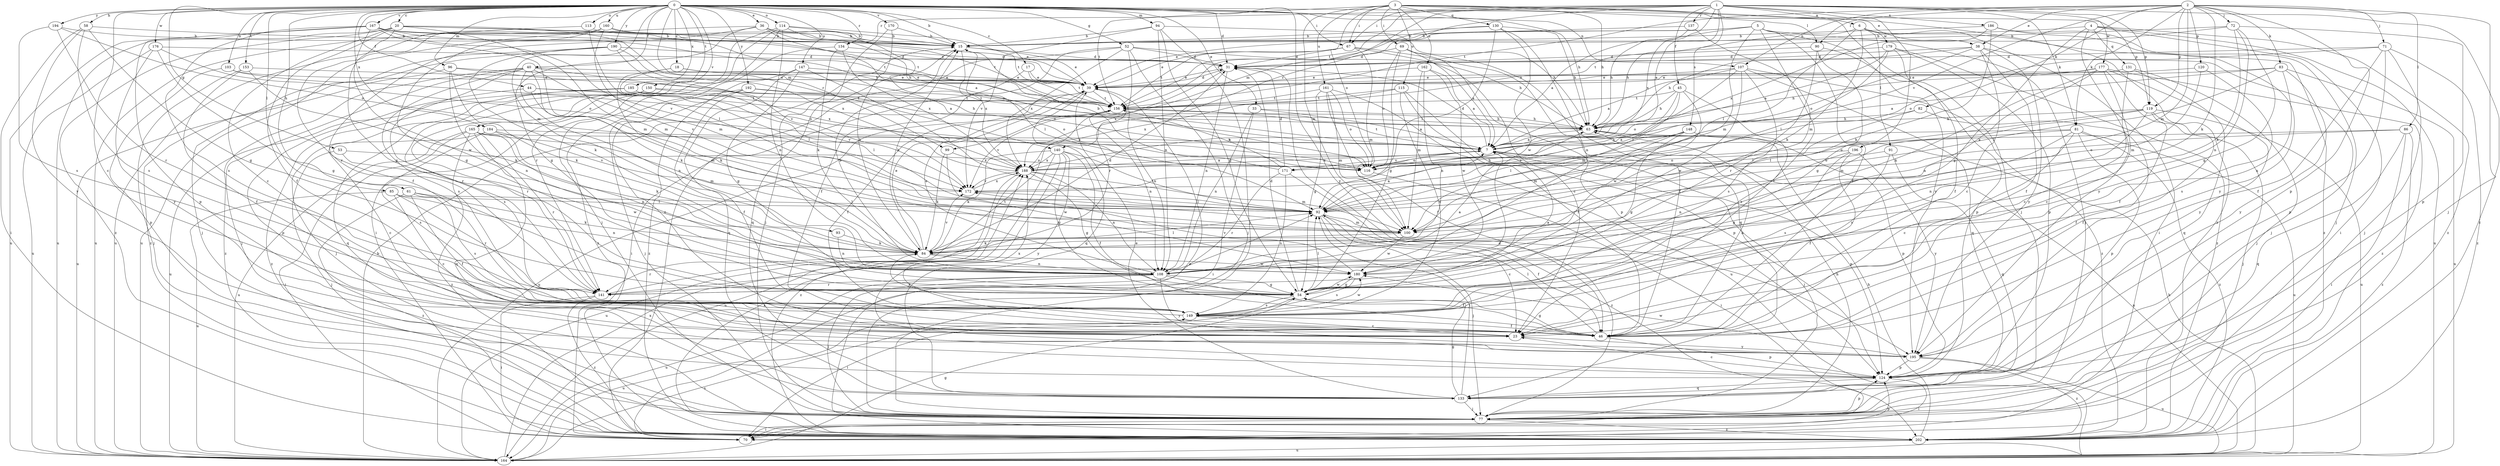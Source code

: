 strict digraph  {
0;
1;
2;
3;
4;
5;
6;
7;
15;
17;
18;
20;
23;
31;
33;
36;
38;
39;
40;
44;
45;
46;
52;
53;
54;
58;
61;
63;
67;
69;
70;
71;
72;
77;
81;
82;
83;
84;
85;
86;
90;
91;
92;
93;
94;
96;
99;
100;
103;
107;
108;
113;
114;
115;
116;
119;
120;
124;
130;
131;
133;
134;
137;
140;
141;
147;
148;
149;
150;
153;
156;
160;
161;
162;
164;
165;
167;
170;
171;
172;
176;
177;
179;
180;
184;
185;
186;
188;
190;
192;
194;
195;
196;
202;
0 -> 15  [label=b];
0 -> 17  [label=c];
0 -> 18  [label=c];
0 -> 20  [label=c];
0 -> 23  [label=c];
0 -> 31  [label=d];
0 -> 33  [label=e];
0 -> 36  [label=e];
0 -> 40  [label=f];
0 -> 44  [label=f];
0 -> 52  [label=g];
0 -> 53  [label=g];
0 -> 58  [label=h];
0 -> 61  [label=h];
0 -> 63  [label=h];
0 -> 67  [label=i];
0 -> 85  [label=l];
0 -> 93  [label=m];
0 -> 94  [label=m];
0 -> 96  [label=m];
0 -> 99  [label=m];
0 -> 103  [label=n];
0 -> 107  [label=n];
0 -> 113  [label=o];
0 -> 114  [label=o];
0 -> 119  [label=p];
0 -> 134  [label=r];
0 -> 147  [label=s];
0 -> 150  [label=t];
0 -> 153  [label=t];
0 -> 160  [label=u];
0 -> 165  [label=v];
0 -> 167  [label=v];
0 -> 170  [label=v];
0 -> 176  [label=w];
0 -> 184  [label=x];
0 -> 185  [label=x];
0 -> 190  [label=y];
0 -> 192  [label=y];
0 -> 194  [label=y];
0 -> 195  [label=y];
1 -> 6  [label=a];
1 -> 7  [label=a];
1 -> 45  [label=f];
1 -> 67  [label=i];
1 -> 81  [label=k];
1 -> 99  [label=m];
1 -> 119  [label=p];
1 -> 134  [label=r];
1 -> 137  [label=r];
1 -> 140  [label=r];
1 -> 148  [label=s];
1 -> 156  [label=t];
1 -> 177  [label=w];
1 -> 186  [label=x];
1 -> 188  [label=x];
1 -> 196  [label=z];
1 -> 202  [label=z];
2 -> 38  [label=e];
2 -> 71  [label=j];
2 -> 72  [label=j];
2 -> 77  [label=j];
2 -> 81  [label=k];
2 -> 82  [label=k];
2 -> 83  [label=k];
2 -> 84  [label=k];
2 -> 86  [label=l];
2 -> 90  [label=l];
2 -> 100  [label=m];
2 -> 107  [label=n];
2 -> 119  [label=p];
2 -> 120  [label=p];
2 -> 124  [label=p];
2 -> 156  [label=t];
2 -> 171  [label=v];
3 -> 38  [label=e];
3 -> 63  [label=h];
3 -> 67  [label=i];
3 -> 69  [label=i];
3 -> 77  [label=j];
3 -> 90  [label=l];
3 -> 100  [label=m];
3 -> 115  [label=o];
3 -> 116  [label=o];
3 -> 130  [label=q];
3 -> 156  [label=t];
3 -> 161  [label=u];
3 -> 162  [label=u];
3 -> 202  [label=z];
4 -> 15  [label=b];
4 -> 54  [label=g];
4 -> 70  [label=i];
4 -> 131  [label=q];
4 -> 164  [label=u];
4 -> 195  [label=y];
4 -> 202  [label=z];
5 -> 7  [label=a];
5 -> 15  [label=b];
5 -> 23  [label=c];
5 -> 39  [label=e];
5 -> 46  [label=f];
5 -> 77  [label=j];
5 -> 100  [label=m];
5 -> 195  [label=y];
6 -> 63  [label=h];
6 -> 70  [label=i];
6 -> 84  [label=k];
6 -> 91  [label=l];
6 -> 92  [label=l];
6 -> 179  [label=w];
6 -> 202  [label=z];
7 -> 31  [label=d];
7 -> 77  [label=j];
7 -> 116  [label=o];
7 -> 124  [label=p];
7 -> 156  [label=t];
7 -> 164  [label=u];
7 -> 171  [label=v];
7 -> 188  [label=x];
15 -> 31  [label=d];
15 -> 39  [label=e];
15 -> 92  [label=l];
15 -> 133  [label=q];
15 -> 188  [label=x];
17 -> 39  [label=e];
17 -> 70  [label=i];
17 -> 156  [label=t];
18 -> 7  [label=a];
18 -> 39  [label=e];
18 -> 84  [label=k];
18 -> 92  [label=l];
20 -> 15  [label=b];
20 -> 23  [label=c];
20 -> 39  [label=e];
20 -> 46  [label=f];
20 -> 54  [label=g];
20 -> 100  [label=m];
20 -> 140  [label=r];
20 -> 164  [label=u];
20 -> 202  [label=z];
23 -> 188  [label=x];
23 -> 195  [label=y];
31 -> 39  [label=e];
31 -> 108  [label=n];
31 -> 188  [label=x];
33 -> 7  [label=a];
33 -> 63  [label=h];
33 -> 70  [label=i];
33 -> 108  [label=n];
36 -> 7  [label=a];
36 -> 15  [label=b];
36 -> 46  [label=f];
36 -> 54  [label=g];
36 -> 63  [label=h];
36 -> 156  [label=t];
36 -> 164  [label=u];
38 -> 23  [label=c];
38 -> 31  [label=d];
38 -> 46  [label=f];
38 -> 63  [label=h];
38 -> 77  [label=j];
38 -> 116  [label=o];
38 -> 195  [label=y];
39 -> 31  [label=d];
39 -> 46  [label=f];
39 -> 108  [label=n];
39 -> 133  [label=q];
39 -> 156  [label=t];
40 -> 39  [label=e];
40 -> 77  [label=j];
40 -> 84  [label=k];
40 -> 108  [label=n];
40 -> 141  [label=r];
40 -> 149  [label=s];
40 -> 172  [label=v];
40 -> 188  [label=x];
40 -> 202  [label=z];
44 -> 100  [label=m];
44 -> 116  [label=o];
44 -> 124  [label=p];
44 -> 156  [label=t];
45 -> 63  [label=h];
45 -> 100  [label=m];
45 -> 116  [label=o];
45 -> 149  [label=s];
45 -> 156  [label=t];
45 -> 180  [label=w];
46 -> 54  [label=g];
46 -> 63  [label=h];
46 -> 92  [label=l];
46 -> 124  [label=p];
52 -> 31  [label=d];
52 -> 46  [label=f];
52 -> 63  [label=h];
52 -> 70  [label=i];
52 -> 77  [label=j];
52 -> 141  [label=r];
52 -> 188  [label=x];
53 -> 77  [label=j];
53 -> 116  [label=o];
53 -> 180  [label=w];
54 -> 7  [label=a];
54 -> 31  [label=d];
54 -> 70  [label=i];
54 -> 92  [label=l];
54 -> 149  [label=s];
54 -> 180  [label=w];
58 -> 15  [label=b];
58 -> 54  [label=g];
58 -> 70  [label=i];
58 -> 149  [label=s];
58 -> 195  [label=y];
61 -> 46  [label=f];
61 -> 84  [label=k];
61 -> 92  [label=l];
61 -> 149  [label=s];
61 -> 202  [label=z];
63 -> 7  [label=a];
67 -> 23  [label=c];
67 -> 31  [label=d];
67 -> 39  [label=e];
67 -> 46  [label=f];
67 -> 100  [label=m];
67 -> 156  [label=t];
69 -> 7  [label=a];
69 -> 31  [label=d];
69 -> 54  [label=g];
69 -> 116  [label=o];
69 -> 124  [label=p];
69 -> 133  [label=q];
70 -> 124  [label=p];
71 -> 31  [label=d];
71 -> 46  [label=f];
71 -> 77  [label=j];
71 -> 116  [label=o];
71 -> 124  [label=p];
71 -> 202  [label=z];
72 -> 15  [label=b];
72 -> 54  [label=g];
72 -> 84  [label=k];
72 -> 108  [label=n];
72 -> 124  [label=p];
72 -> 156  [label=t];
77 -> 31  [label=d];
77 -> 63  [label=h];
77 -> 70  [label=i];
77 -> 124  [label=p];
77 -> 202  [label=z];
81 -> 7  [label=a];
81 -> 23  [label=c];
81 -> 116  [label=o];
81 -> 124  [label=p];
81 -> 149  [label=s];
81 -> 164  [label=u];
81 -> 202  [label=z];
82 -> 46  [label=f];
82 -> 63  [label=h];
82 -> 92  [label=l];
83 -> 7  [label=a];
83 -> 39  [label=e];
83 -> 92  [label=l];
83 -> 108  [label=n];
83 -> 164  [label=u];
83 -> 195  [label=y];
84 -> 15  [label=b];
84 -> 31  [label=d];
84 -> 39  [label=e];
84 -> 92  [label=l];
84 -> 108  [label=n];
84 -> 141  [label=r];
84 -> 172  [label=v];
84 -> 180  [label=w];
85 -> 23  [label=c];
85 -> 92  [label=l];
85 -> 108  [label=n];
85 -> 141  [label=r];
85 -> 164  [label=u];
86 -> 7  [label=a];
86 -> 70  [label=i];
86 -> 116  [label=o];
86 -> 133  [label=q];
86 -> 202  [label=z];
90 -> 31  [label=d];
90 -> 54  [label=g];
90 -> 124  [label=p];
90 -> 141  [label=r];
91 -> 116  [label=o];
91 -> 133  [label=q];
91 -> 149  [label=s];
92 -> 7  [label=a];
92 -> 23  [label=c];
92 -> 46  [label=f];
92 -> 77  [label=j];
92 -> 100  [label=m];
93 -> 84  [label=k];
93 -> 108  [label=n];
94 -> 15  [label=b];
94 -> 54  [label=g];
94 -> 63  [label=h];
94 -> 77  [label=j];
94 -> 108  [label=n];
94 -> 172  [label=v];
96 -> 39  [label=e];
96 -> 84  [label=k];
96 -> 108  [label=n];
96 -> 116  [label=o];
96 -> 164  [label=u];
99 -> 84  [label=k];
99 -> 180  [label=w];
99 -> 188  [label=x];
100 -> 84  [label=k];
100 -> 180  [label=w];
103 -> 39  [label=e];
103 -> 116  [label=o];
103 -> 124  [label=p];
107 -> 7  [label=a];
107 -> 39  [label=e];
107 -> 92  [label=l];
107 -> 133  [label=q];
107 -> 149  [label=s];
107 -> 180  [label=w];
107 -> 202  [label=z];
108 -> 7  [label=a];
108 -> 15  [label=b];
108 -> 39  [label=e];
108 -> 46  [label=f];
108 -> 54  [label=g];
108 -> 77  [label=j];
108 -> 92  [label=l];
108 -> 141  [label=r];
108 -> 164  [label=u];
108 -> 195  [label=y];
113 -> 15  [label=b];
113 -> 92  [label=l];
113 -> 164  [label=u];
114 -> 15  [label=b];
114 -> 70  [label=i];
114 -> 77  [label=j];
114 -> 108  [label=n];
114 -> 116  [label=o];
114 -> 141  [label=r];
114 -> 156  [label=t];
115 -> 46  [label=f];
115 -> 124  [label=p];
115 -> 149  [label=s];
115 -> 156  [label=t];
115 -> 188  [label=x];
116 -> 70  [label=i];
119 -> 46  [label=f];
119 -> 63  [label=h];
119 -> 77  [label=j];
119 -> 92  [label=l];
119 -> 100  [label=m];
119 -> 108  [label=n];
119 -> 164  [label=u];
120 -> 39  [label=e];
120 -> 100  [label=m];
120 -> 149  [label=s];
124 -> 23  [label=c];
124 -> 70  [label=i];
124 -> 133  [label=q];
130 -> 15  [label=b];
130 -> 63  [label=h];
130 -> 92  [label=l];
130 -> 108  [label=n];
130 -> 156  [label=t];
130 -> 180  [label=w];
131 -> 23  [label=c];
131 -> 39  [label=e];
131 -> 77  [label=j];
131 -> 133  [label=q];
133 -> 39  [label=e];
133 -> 54  [label=g];
133 -> 77  [label=j];
133 -> 92  [label=l];
134 -> 31  [label=d];
134 -> 84  [label=k];
134 -> 188  [label=x];
134 -> 202  [label=z];
137 -> 15  [label=b];
137 -> 63  [label=h];
137 -> 100  [label=m];
140 -> 46  [label=f];
140 -> 54  [label=g];
140 -> 84  [label=k];
140 -> 92  [label=l];
140 -> 164  [label=u];
140 -> 188  [label=x];
140 -> 195  [label=y];
140 -> 202  [label=z];
141 -> 70  [label=i];
141 -> 156  [label=t];
141 -> 202  [label=z];
147 -> 39  [label=e];
147 -> 54  [label=g];
147 -> 92  [label=l];
147 -> 133  [label=q];
147 -> 202  [label=z];
148 -> 7  [label=a];
148 -> 54  [label=g];
148 -> 92  [label=l];
148 -> 100  [label=m];
148 -> 124  [label=p];
148 -> 172  [label=v];
149 -> 23  [label=c];
149 -> 46  [label=f];
149 -> 84  [label=k];
149 -> 164  [label=u];
149 -> 180  [label=w];
150 -> 77  [label=j];
150 -> 133  [label=q];
150 -> 141  [label=r];
150 -> 149  [label=s];
150 -> 156  [label=t];
150 -> 172  [label=v];
153 -> 39  [label=e];
153 -> 46  [label=f];
153 -> 77  [label=j];
153 -> 84  [label=k];
156 -> 63  [label=h];
156 -> 108  [label=n];
156 -> 164  [label=u];
156 -> 172  [label=v];
160 -> 15  [label=b];
160 -> 54  [label=g];
160 -> 100  [label=m];
160 -> 141  [label=r];
160 -> 156  [label=t];
160 -> 164  [label=u];
161 -> 46  [label=f];
161 -> 54  [label=g];
161 -> 100  [label=m];
161 -> 116  [label=o];
161 -> 156  [label=t];
161 -> 164  [label=u];
162 -> 7  [label=a];
162 -> 39  [label=e];
162 -> 100  [label=m];
162 -> 108  [label=n];
162 -> 180  [label=w];
164 -> 15  [label=b];
164 -> 54  [label=g];
164 -> 63  [label=h];
164 -> 149  [label=s];
164 -> 188  [label=x];
165 -> 7  [label=a];
165 -> 70  [label=i];
165 -> 100  [label=m];
165 -> 108  [label=n];
165 -> 133  [label=q];
165 -> 141  [label=r];
165 -> 164  [label=u];
165 -> 202  [label=z];
167 -> 15  [label=b];
167 -> 39  [label=e];
167 -> 63  [label=h];
167 -> 100  [label=m];
167 -> 124  [label=p];
167 -> 149  [label=s];
167 -> 156  [label=t];
167 -> 164  [label=u];
167 -> 172  [label=v];
167 -> 180  [label=w];
170 -> 15  [label=b];
170 -> 77  [label=j];
170 -> 84  [label=k];
171 -> 15  [label=b];
171 -> 31  [label=d];
171 -> 141  [label=r];
171 -> 149  [label=s];
171 -> 156  [label=t];
171 -> 202  [label=z];
172 -> 63  [label=h];
172 -> 92  [label=l];
172 -> 188  [label=x];
176 -> 31  [label=d];
176 -> 54  [label=g];
176 -> 116  [label=o];
176 -> 164  [label=u];
176 -> 195  [label=y];
177 -> 23  [label=c];
177 -> 39  [label=e];
177 -> 46  [label=f];
177 -> 63  [label=h];
177 -> 84  [label=k];
177 -> 108  [label=n];
177 -> 195  [label=y];
177 -> 202  [label=z];
179 -> 7  [label=a];
179 -> 31  [label=d];
179 -> 46  [label=f];
179 -> 92  [label=l];
179 -> 124  [label=p];
179 -> 202  [label=z];
180 -> 54  [label=g];
180 -> 149  [label=s];
180 -> 172  [label=v];
184 -> 7  [label=a];
184 -> 23  [label=c];
184 -> 84  [label=k];
184 -> 149  [label=s];
184 -> 172  [label=v];
185 -> 92  [label=l];
185 -> 156  [label=t];
185 -> 164  [label=u];
185 -> 202  [label=z];
186 -> 15  [label=b];
186 -> 77  [label=j];
186 -> 84  [label=k];
186 -> 188  [label=x];
186 -> 195  [label=y];
188 -> 7  [label=a];
188 -> 54  [label=g];
188 -> 100  [label=m];
188 -> 108  [label=n];
188 -> 164  [label=u];
188 -> 172  [label=v];
190 -> 31  [label=d];
190 -> 77  [label=j];
190 -> 84  [label=k];
190 -> 172  [label=v];
190 -> 188  [label=x];
190 -> 202  [label=z];
192 -> 23  [label=c];
192 -> 46  [label=f];
192 -> 63  [label=h];
192 -> 77  [label=j];
192 -> 156  [label=t];
194 -> 15  [label=b];
194 -> 116  [label=o];
194 -> 141  [label=r];
194 -> 149  [label=s];
195 -> 124  [label=p];
195 -> 164  [label=u];
195 -> 180  [label=w];
195 -> 202  [label=z];
196 -> 46  [label=f];
196 -> 54  [label=g];
196 -> 108  [label=n];
196 -> 116  [label=o];
196 -> 195  [label=y];
202 -> 39  [label=e];
202 -> 63  [label=h];
202 -> 164  [label=u];
202 -> 188  [label=x];
}
